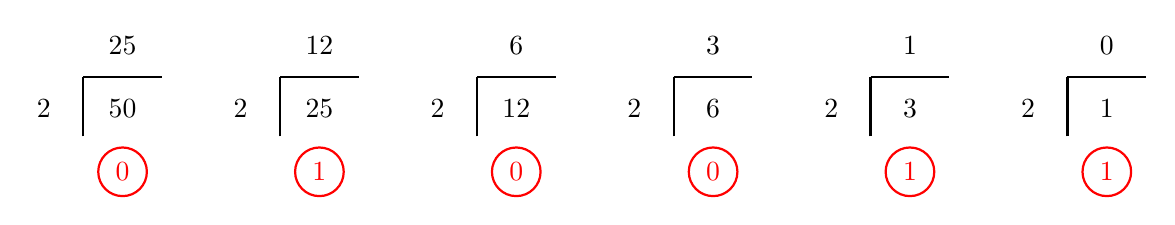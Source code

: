 \begin{tikzpicture}

%\draw[<-,>=latex,ultra thick,red] (-0.5,-1.75)--(8.5,-1.75);

\begin{scope}
  \draw[thick] (0,0) -- (1,0);
  \draw[thick] (0,-0.75) -- (0,0);

  \node at (0.5,0.4) {$25$};

  \node at (-0.5,-0.4) {$2$};
  \node at (0.5,-0.4) {$50$};
  \node[thick, red, draw, circle] at (0.5,-1.2) {$0$};
\end{scope}

\begin{scope}[xshift=2.5cm]
  \draw[thick] (0,0) -- (1,0);
  \draw[thick] (0,-0.75) -- (0,0);

  \node at (0.5,0.4) {$12$};

  \node at (-0.5,-0.4) {$2$};
  \node at (0.5,-0.4) {$25$};
  \node[thick, red, draw, circle] at (0.5,-1.2) {$1$};
\end{scope}


\begin{scope}[xshift=5cm]
  \draw[thick] (0,0) -- (1,0);
  \draw[thick] (0,-0.75) -- (0,0);

  \node at (0.5,0.4) {$6$};

  \node at (-0.5,-0.4) {$2$};
  \node at (0.5,-0.4) {$12$};
  \node[thick, red, draw, circle] at (0.5,-1.2) {$0$};
\end{scope}


\begin{scope}[xshift=7.5cm]
  \draw[thick] (0,0) -- (1,0);
  \draw[thick] (0,-0.75) -- (0,0);

  \node at (0.5,0.4) {$3$};

  \node at (-0.5,-0.4) {$2$};
  \node at (0.5,-0.4) {$6$};
  \node[thick, red, draw, circle] at (0.5,-1.2) {$0$};
\end{scope}

\begin{scope}[xshift=10cm]
  \draw[thick] (0,0) -- (1,0);
  \draw[thick] (0,-0.75) -- (0,0);

  \node at (0.5,0.4) {$1$};

  \node at (-0.5,-0.4) {$2$};
  \node at (0.5,-0.4) {$3$};
  \node[thick, red, draw, circle] at (0.5,-1.2) {$1$};
\end{scope}

\begin{scope}[xshift=12.5cm]
  \draw[thick] (0,0) -- (1,0);
  \draw[thick] (0,-0.75) -- (0,0);

  \node at (0.5,0.4) {$0$};

  \node at (-0.5,-0.4) {$2$};
  \node at (0.5,-0.4) {$1$};
  \node[thick, red, draw, circle] at (0.5,-1.2) {$1$};
\end{scope}

\end{tikzpicture}